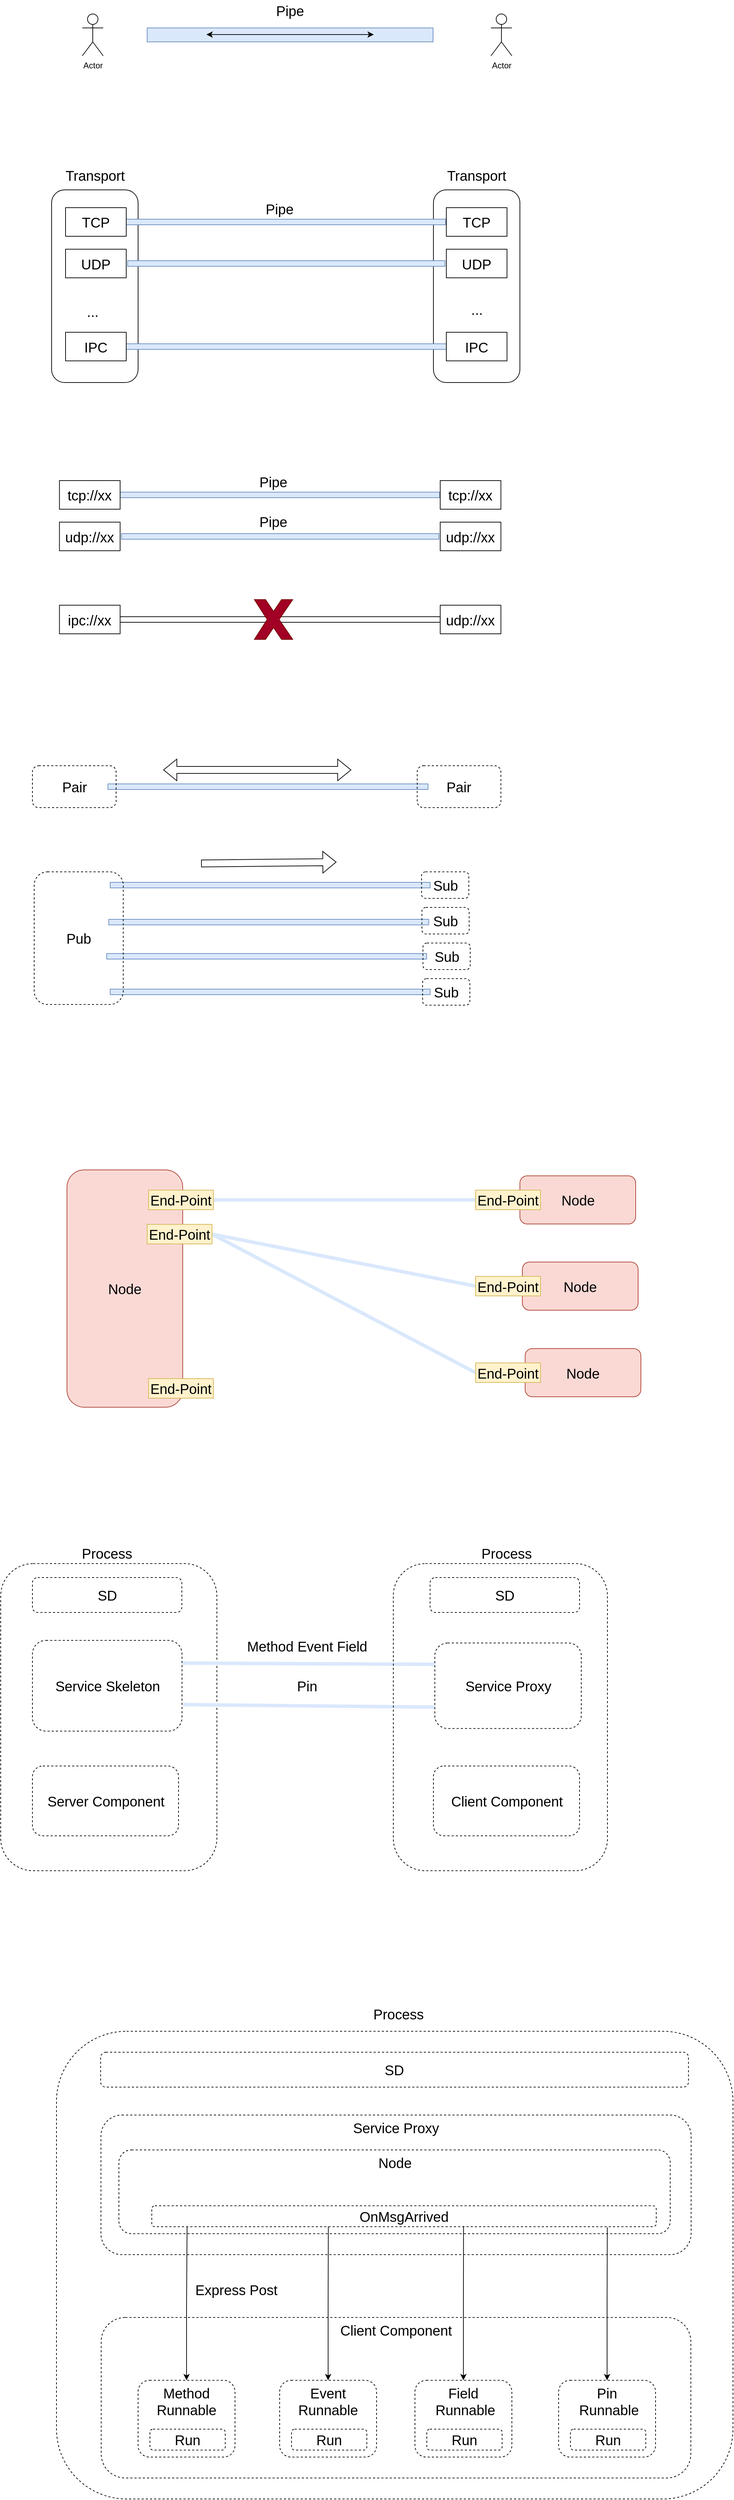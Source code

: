 <mxfile version="20.8.23" type="github">
  <diagram name="第 1 页" id="jIALP_Qu_OMVzzjKfbdN">
    <mxGraphModel dx="1434" dy="790" grid="1" gridSize="10" guides="1" tooltips="1" connect="1" arrows="1" fold="1" page="0" pageScale="1" pageWidth="3300" pageHeight="4681" math="0" shadow="0">
      <root>
        <mxCell id="0" />
        <mxCell id="1" parent="0" />
        <mxCell id="VlplCTbGySArgwU-pw7Q-80" value="" style="rounded=1;whiteSpace=wrap;html=1;dashed=1;fontSize=20;fillColor=none;" vertex="1" parent="1">
          <mxGeometry x="340" y="3150" width="970" height="670" as="geometry" />
        </mxCell>
        <mxCell id="VlplCTbGySArgwU-pw7Q-82" value="Client&amp;nbsp;Component" style="rounded=1;whiteSpace=wrap;html=1;dashed=1;fontSize=20;fillColor=none;verticalAlign=top;container=0;" vertex="1" parent="1">
          <mxGeometry x="404.13" y="3560" width="845.5" height="230" as="geometry" />
        </mxCell>
        <mxCell id="oMI9exQP8Ro3YuZZ36rO-1" value="" style="rounded=0;whiteSpace=wrap;html=1;fillColor=#dae8fc;strokeColor=#6c8ebf;" parent="1" vertex="1">
          <mxGeometry x="413.75" y="1363" width="459" height="8" as="geometry" />
        </mxCell>
        <mxCell id="oMI9exQP8Ro3YuZZ36rO-14" value="Pair" style="rounded=1;whiteSpace=wrap;html=1;fontSize=20;fillColor=none;dashed=1;" parent="1" vertex="1">
          <mxGeometry x="857.25" y="1337" width="120" height="60" as="geometry" />
        </mxCell>
        <mxCell id="oMI9exQP8Ro3YuZZ36rO-13" value="Pair" style="rounded=1;whiteSpace=wrap;html=1;fontSize=20;fillColor=none;dashed=1;" parent="1" vertex="1">
          <mxGeometry x="305.5" y="1337" width="120" height="60" as="geometry" />
        </mxCell>
        <mxCell id="vvXEJO5Gxhm5R_YY8Jwg-34" value="" style="rounded=1;whiteSpace=wrap;html=1;fontSize=20;" parent="1" vertex="1">
          <mxGeometry x="880.5" y="512" width="124" height="276" as="geometry" />
        </mxCell>
        <mxCell id="vvXEJO5Gxhm5R_YY8Jwg-33" value="" style="rounded=1;whiteSpace=wrap;html=1;fontSize=20;" parent="1" vertex="1">
          <mxGeometry x="333" y="512" width="124" height="276" as="geometry" />
        </mxCell>
        <mxCell id="egSyH-RiIAFcxhQm0xI7-1" value="" style="rounded=0;whiteSpace=wrap;html=1;fillColor=#dae8fc;strokeColor=#6c8ebf;" parent="1" vertex="1">
          <mxGeometry x="470" y="280" width="410" height="20" as="geometry" />
        </mxCell>
        <mxCell id="egSyH-RiIAFcxhQm0xI7-3" value="" style="endArrow=classic;startArrow=classic;html=1;rounded=0;" parent="1" edge="1">
          <mxGeometry width="50" height="50" relative="1" as="geometry">
            <mxPoint x="555" y="289.5" as="sourcePoint" />
            <mxPoint x="795" y="289.5" as="targetPoint" />
          </mxGeometry>
        </mxCell>
        <mxCell id="egSyH-RiIAFcxhQm0xI7-4" value="Actor" style="shape=umlActor;verticalLabelPosition=bottom;verticalAlign=top;html=1;outlineConnect=0;" parent="1" vertex="1">
          <mxGeometry x="377" y="260" width="30" height="60" as="geometry" />
        </mxCell>
        <mxCell id="egSyH-RiIAFcxhQm0xI7-5" value="Actor" style="shape=umlActor;verticalLabelPosition=bottom;verticalAlign=top;html=1;outlineConnect=0;" parent="1" vertex="1">
          <mxGeometry x="963" y="260" width="30" height="60" as="geometry" />
        </mxCell>
        <mxCell id="egSyH-RiIAFcxhQm0xI7-6" value="Pipe" style="text;html=1;strokeColor=none;fillColor=none;align=center;verticalAlign=middle;whiteSpace=wrap;rounded=0;fontSize=20;" parent="1" vertex="1">
          <mxGeometry x="645" y="240" width="60" height="30" as="geometry" />
        </mxCell>
        <mxCell id="vvXEJO5Gxhm5R_YY8Jwg-16" value="" style="rounded=0;whiteSpace=wrap;html=1;fillColor=#dae8fc;strokeColor=#6c8ebf;" parent="1" vertex="1">
          <mxGeometry x="439" y="554" width="459" height="8" as="geometry" />
        </mxCell>
        <mxCell id="vvXEJO5Gxhm5R_YY8Jwg-22" value="TCP" style="rounded=0;whiteSpace=wrap;html=1;fontSize=20;" parent="1" vertex="1">
          <mxGeometry x="353" y="537.5" width="87" height="41" as="geometry" />
        </mxCell>
        <mxCell id="vvXEJO5Gxhm5R_YY8Jwg-23" value="TCP" style="rounded=0;whiteSpace=wrap;html=1;fontSize=20;" parent="1" vertex="1">
          <mxGeometry x="899" y="537.5" width="87" height="41" as="geometry" />
        </mxCell>
        <mxCell id="vvXEJO5Gxhm5R_YY8Jwg-24" value="" style="rounded=0;whiteSpace=wrap;html=1;fillColor=#dae8fc;strokeColor=#6c8ebf;" parent="1" vertex="1">
          <mxGeometry x="442" y="613.5" width="455" height="8" as="geometry" />
        </mxCell>
        <mxCell id="vvXEJO5Gxhm5R_YY8Jwg-25" value="UDP" style="rounded=0;whiteSpace=wrap;html=1;fontSize=20;" parent="1" vertex="1">
          <mxGeometry x="353" y="597" width="87" height="41" as="geometry" />
        </mxCell>
        <mxCell id="vvXEJO5Gxhm5R_YY8Jwg-26" value="UDP" style="rounded=0;whiteSpace=wrap;html=1;fontSize=20;" parent="1" vertex="1">
          <mxGeometry x="899" y="597" width="87" height="41" as="geometry" />
        </mxCell>
        <mxCell id="vvXEJO5Gxhm5R_YY8Jwg-27" value="" style="rounded=0;whiteSpace=wrap;html=1;fillColor=#dae8fc;strokeColor=#6c8ebf;" parent="1" vertex="1">
          <mxGeometry x="433" y="732.5" width="466" height="8" as="geometry" />
        </mxCell>
        <mxCell id="vvXEJO5Gxhm5R_YY8Jwg-28" value="IPC" style="rounded=0;whiteSpace=wrap;html=1;fontSize=20;" parent="1" vertex="1">
          <mxGeometry x="353" y="716" width="87" height="41" as="geometry" />
        </mxCell>
        <mxCell id="vvXEJO5Gxhm5R_YY8Jwg-29" value="IPC" style="rounded=0;whiteSpace=wrap;html=1;fontSize=20;" parent="1" vertex="1">
          <mxGeometry x="899" y="716" width="87" height="41" as="geometry" />
        </mxCell>
        <mxCell id="vvXEJO5Gxhm5R_YY8Jwg-30" value="..." style="text;html=1;strokeColor=none;fillColor=none;align=center;verticalAlign=middle;whiteSpace=wrap;rounded=0;fontSize=20;" parent="1" vertex="1">
          <mxGeometry x="362" y="671" width="60" height="30" as="geometry" />
        </mxCell>
        <mxCell id="vvXEJO5Gxhm5R_YY8Jwg-31" value="..." style="text;html=1;strokeColor=none;fillColor=none;align=center;verticalAlign=middle;whiteSpace=wrap;rounded=0;fontSize=20;" parent="1" vertex="1">
          <mxGeometry x="912.5" y="668" width="60" height="30" as="geometry" />
        </mxCell>
        <mxCell id="vvXEJO5Gxhm5R_YY8Jwg-35" value="Transport" style="text;html=1;strokeColor=none;fillColor=none;align=center;verticalAlign=middle;whiteSpace=wrap;rounded=0;fontSize=20;" parent="1" vertex="1">
          <mxGeometry x="338.5" y="478" width="113" height="26" as="geometry" />
        </mxCell>
        <mxCell id="vvXEJO5Gxhm5R_YY8Jwg-36" value="Transport" style="text;html=1;strokeColor=none;fillColor=none;align=center;verticalAlign=middle;whiteSpace=wrap;rounded=0;fontSize=20;" parent="1" vertex="1">
          <mxGeometry x="886" y="478" width="113" height="26" as="geometry" />
        </mxCell>
        <mxCell id="vvXEJO5Gxhm5R_YY8Jwg-37" value="Pipe" style="text;html=1;strokeColor=none;fillColor=none;align=center;verticalAlign=middle;whiteSpace=wrap;rounded=0;fontSize=20;" parent="1" vertex="1">
          <mxGeometry x="630" y="524" width="60" height="30" as="geometry" />
        </mxCell>
        <mxCell id="vvXEJO5Gxhm5R_YY8Jwg-40" value="" style="rounded=0;whiteSpace=wrap;html=1;fillColor=#dae8fc;strokeColor=#6c8ebf;" parent="1" vertex="1">
          <mxGeometry x="430.25" y="945" width="459" height="8" as="geometry" />
        </mxCell>
        <mxCell id="vvXEJO5Gxhm5R_YY8Jwg-41" value="tcp://xx" style="rounded=0;whiteSpace=wrap;html=1;fontSize=20;" parent="1" vertex="1">
          <mxGeometry x="344.25" y="928.5" width="87" height="41" as="geometry" />
        </mxCell>
        <mxCell id="vvXEJO5Gxhm5R_YY8Jwg-42" value="tcp://xx" style="rounded=0;whiteSpace=wrap;html=1;fontSize=20;" parent="1" vertex="1">
          <mxGeometry x="890.25" y="928.5" width="87" height="41" as="geometry" />
        </mxCell>
        <mxCell id="vvXEJO5Gxhm5R_YY8Jwg-43" value="" style="rounded=0;whiteSpace=wrap;html=1;fillColor=#dae8fc;strokeColor=#6c8ebf;" parent="1" vertex="1">
          <mxGeometry x="433.25" y="1004.5" width="455" height="8" as="geometry" />
        </mxCell>
        <mxCell id="vvXEJO5Gxhm5R_YY8Jwg-44" value="udp://xx" style="rounded=0;whiteSpace=wrap;html=1;fontSize=20;" parent="1" vertex="1">
          <mxGeometry x="344.25" y="988" width="87" height="41" as="geometry" />
        </mxCell>
        <mxCell id="vvXEJO5Gxhm5R_YY8Jwg-45" value="udp://xx" style="rounded=0;whiteSpace=wrap;html=1;fontSize=20;" parent="1" vertex="1">
          <mxGeometry x="890.25" y="988" width="87" height="41" as="geometry" />
        </mxCell>
        <mxCell id="vvXEJO5Gxhm5R_YY8Jwg-46" value="" style="rounded=0;whiteSpace=wrap;html=1;" parent="1" vertex="1">
          <mxGeometry x="424.25" y="1123.5" width="466" height="8" as="geometry" />
        </mxCell>
        <mxCell id="vvXEJO5Gxhm5R_YY8Jwg-47" value="ipc://xx" style="rounded=0;whiteSpace=wrap;html=1;fontSize=20;" parent="1" vertex="1">
          <mxGeometry x="344.25" y="1107" width="87" height="41" as="geometry" />
        </mxCell>
        <mxCell id="vvXEJO5Gxhm5R_YY8Jwg-48" value="udp://xx" style="rounded=0;whiteSpace=wrap;html=1;fontSize=20;" parent="1" vertex="1">
          <mxGeometry x="890.25" y="1107" width="87" height="41" as="geometry" />
        </mxCell>
        <mxCell id="vvXEJO5Gxhm5R_YY8Jwg-53" value="Pipe" style="text;html=1;strokeColor=none;fillColor=none;align=center;verticalAlign=middle;whiteSpace=wrap;rounded=0;fontSize=20;" parent="1" vertex="1">
          <mxGeometry x="621.25" y="915" width="60" height="30" as="geometry" />
        </mxCell>
        <mxCell id="vvXEJO5Gxhm5R_YY8Jwg-54" value="" style="verticalLabelPosition=bottom;verticalAlign=top;html=1;shape=mxgraph.basic.x;fontSize=20;fillColor=#a20025;fontColor=#ffffff;strokeColor=#6F0000;" parent="1" vertex="1">
          <mxGeometry x="623.75" y="1099" width="55" height="57" as="geometry" />
        </mxCell>
        <mxCell id="vvXEJO5Gxhm5R_YY8Jwg-55" value="Pipe" style="text;html=1;strokeColor=none;fillColor=none;align=center;verticalAlign=middle;whiteSpace=wrap;rounded=0;fontSize=20;" parent="1" vertex="1">
          <mxGeometry x="621.25" y="972" width="60" height="30" as="geometry" />
        </mxCell>
        <mxCell id="oMI9exQP8Ro3YuZZ36rO-4" value="" style="rounded=0;whiteSpace=wrap;html=1;fillColor=#dae8fc;strokeColor=#6c8ebf;rotation=0;" parent="1" vertex="1">
          <mxGeometry x="417" y="1504" width="458.75" height="8" as="geometry" />
        </mxCell>
        <mxCell id="oMI9exQP8Ro3YuZZ36rO-15" value="" style="rounded=0;whiteSpace=wrap;html=1;fillColor=#dae8fc;strokeColor=#6c8ebf;" parent="1" vertex="1">
          <mxGeometry x="415" y="1557" width="458.75" height="8" as="geometry" />
        </mxCell>
        <mxCell id="oMI9exQP8Ro3YuZZ36rO-16" value="" style="rounded=0;whiteSpace=wrap;html=1;fillColor=#dae8fc;strokeColor=#6c8ebf;rotation=0;" parent="1" vertex="1">
          <mxGeometry x="412" y="1606" width="458.75" height="8" as="geometry" />
        </mxCell>
        <mxCell id="oMI9exQP8Ro3YuZZ36rO-17" value="" style="rounded=0;whiteSpace=wrap;html=1;fillColor=#dae8fc;strokeColor=#6c8ebf;rotation=0;" parent="1" vertex="1">
          <mxGeometry x="417" y="1657" width="458.75" height="8" as="geometry" />
        </mxCell>
        <mxCell id="oMI9exQP8Ro3YuZZ36rO-18" value="Pub" style="rounded=1;whiteSpace=wrap;html=1;fontSize=20;fillColor=none;dashed=1;" parent="1" vertex="1">
          <mxGeometry x="308" y="1489" width="127.75" height="190" as="geometry" />
        </mxCell>
        <mxCell id="oMI9exQP8Ro3YuZZ36rO-19" value="Sub" style="rounded=1;whiteSpace=wrap;html=1;fontSize=20;fillColor=none;dashed=1;" parent="1" vertex="1">
          <mxGeometry x="863.5" y="1489" width="67.75" height="38" as="geometry" />
        </mxCell>
        <mxCell id="oMI9exQP8Ro3YuZZ36rO-23" value="Sub" style="rounded=1;whiteSpace=wrap;html=1;fontSize=20;fillColor=none;dashed=1;" parent="1" vertex="1">
          <mxGeometry x="864" y="1540" width="67.75" height="38" as="geometry" />
        </mxCell>
        <mxCell id="oMI9exQP8Ro3YuZZ36rO-24" value="Sub" style="rounded=1;whiteSpace=wrap;html=1;fontSize=20;fillColor=none;dashed=1;" parent="1" vertex="1">
          <mxGeometry x="865.5" y="1591" width="67.75" height="38" as="geometry" />
        </mxCell>
        <mxCell id="oMI9exQP8Ro3YuZZ36rO-25" value="Sub" style="rounded=1;whiteSpace=wrap;html=1;fontSize=20;fillColor=none;dashed=1;" parent="1" vertex="1">
          <mxGeometry x="865" y="1642" width="67.75" height="38" as="geometry" />
        </mxCell>
        <mxCell id="VlplCTbGySArgwU-pw7Q-2" value="" style="shape=flexArrow;endArrow=classic;html=1;rounded=0;fontSize=20;" edge="1" parent="1">
          <mxGeometry width="50" height="50" relative="1" as="geometry">
            <mxPoint x="547.38" y="1477" as="sourcePoint" />
            <mxPoint x="741.38" y="1475" as="targetPoint" />
          </mxGeometry>
        </mxCell>
        <mxCell id="VlplCTbGySArgwU-pw7Q-3" value="" style="shape=flexArrow;endArrow=classic;startArrow=classic;html=1;rounded=0;fontSize=20;" edge="1" parent="1">
          <mxGeometry width="100" height="100" relative="1" as="geometry">
            <mxPoint x="493.06" y="1343" as="sourcePoint" />
            <mxPoint x="762.68" y="1343" as="targetPoint" />
          </mxGeometry>
        </mxCell>
        <mxCell id="VlplCTbGySArgwU-pw7Q-4" value="Node" style="rounded=1;whiteSpace=wrap;html=1;fontSize=20;fillColor=#fad9d5;strokeColor=#ae4132;" vertex="1" parent="1">
          <mxGeometry x="355" y="1916" width="166" height="340" as="geometry" />
        </mxCell>
        <mxCell id="VlplCTbGySArgwU-pw7Q-23" style="edgeStyle=none;rounded=0;orthogonalLoop=1;jettySize=auto;html=1;exitX=1;exitY=0.5;exitDx=0;exitDy=0;entryX=0;entryY=0.5;entryDx=0;entryDy=0;strokeColor=#dae8fc;fontSize=20;fillColor=#DAE8FC;strokeWidth=5;startArrow=none;startFill=0;endArrow=none;endFill=0;" edge="1" parent="1" source="VlplCTbGySArgwU-pw7Q-5" target="VlplCTbGySArgwU-pw7Q-13">
          <mxGeometry relative="1" as="geometry" />
        </mxCell>
        <mxCell id="VlplCTbGySArgwU-pw7Q-5" value="End-Point" style="rounded=0;whiteSpace=wrap;html=1;fontSize=20;fillColor=#fff2cc;strokeColor=#d6b656;" vertex="1" parent="1">
          <mxGeometry x="472" y="1945" width="93" height="28" as="geometry" />
        </mxCell>
        <mxCell id="VlplCTbGySArgwU-pw7Q-24" style="edgeStyle=none;rounded=0;orthogonalLoop=1;jettySize=auto;html=1;exitX=1;exitY=0.5;exitDx=0;exitDy=0;entryX=0;entryY=0.5;entryDx=0;entryDy=0;strokeColor=#dae8fc;strokeWidth=5;fontSize=20;startArrow=none;startFill=0;endArrow=none;endFill=0;fillColor=#DAE8FC;" edge="1" parent="1" source="VlplCTbGySArgwU-pw7Q-6" target="VlplCTbGySArgwU-pw7Q-14">
          <mxGeometry relative="1" as="geometry" />
        </mxCell>
        <mxCell id="VlplCTbGySArgwU-pw7Q-25" style="edgeStyle=none;rounded=0;orthogonalLoop=1;jettySize=auto;html=1;exitX=1;exitY=0.5;exitDx=0;exitDy=0;entryX=0;entryY=0.5;entryDx=0;entryDy=0;strokeColor=#dae8fc;strokeWidth=5;fontSize=20;startArrow=none;startFill=0;endArrow=none;endFill=0;fillColor=#DAE8FC;" edge="1" parent="1" source="VlplCTbGySArgwU-pw7Q-6" target="VlplCTbGySArgwU-pw7Q-15">
          <mxGeometry relative="1" as="geometry" />
        </mxCell>
        <mxCell id="VlplCTbGySArgwU-pw7Q-6" value="End-Point" style="rounded=0;whiteSpace=wrap;html=1;fontSize=20;fillColor=#fff2cc;strokeColor=#d6b656;" vertex="1" parent="1">
          <mxGeometry x="470" y="1994" width="93" height="28" as="geometry" />
        </mxCell>
        <mxCell id="VlplCTbGySArgwU-pw7Q-7" value="End-Point" style="rounded=0;whiteSpace=wrap;html=1;fontSize=20;fillColor=#fff2cc;strokeColor=#d6b656;" vertex="1" parent="1">
          <mxGeometry x="472" y="2215" width="93" height="28" as="geometry" />
        </mxCell>
        <mxCell id="VlplCTbGySArgwU-pw7Q-9" value="Node" style="rounded=1;whiteSpace=wrap;html=1;fontSize=20;fillColor=#fad9d5;strokeColor=#ae4132;" vertex="1" parent="1">
          <mxGeometry x="1004.5" y="1924.5" width="166" height="69" as="geometry" />
        </mxCell>
        <mxCell id="VlplCTbGySArgwU-pw7Q-10" value="Node" style="rounded=1;whiteSpace=wrap;html=1;fontSize=20;fillColor=#fad9d5;strokeColor=#ae4132;" vertex="1" parent="1">
          <mxGeometry x="1008" y="2048" width="166" height="69" as="geometry" />
        </mxCell>
        <mxCell id="VlplCTbGySArgwU-pw7Q-11" value="Node" style="rounded=1;whiteSpace=wrap;html=1;fontSize=20;fillColor=#fad9d5;strokeColor=#ae4132;" vertex="1" parent="1">
          <mxGeometry x="1012" y="2172" width="166" height="69" as="geometry" />
        </mxCell>
        <mxCell id="VlplCTbGySArgwU-pw7Q-13" value="End-Point" style="rounded=0;whiteSpace=wrap;html=1;fontSize=20;flipH=1;fillColor=#fff2cc;strokeColor=#d6b656;" vertex="1" parent="1">
          <mxGeometry x="941" y="1945" width="93" height="28" as="geometry" />
        </mxCell>
        <mxCell id="VlplCTbGySArgwU-pw7Q-14" value="End-Point" style="rounded=0;whiteSpace=wrap;html=1;fontSize=20;flipH=1;fillColor=#fff2cc;strokeColor=#d6b656;" vertex="1" parent="1">
          <mxGeometry x="941" y="2068.5" width="93" height="28" as="geometry" />
        </mxCell>
        <mxCell id="VlplCTbGySArgwU-pw7Q-15" value="End-Point" style="rounded=0;whiteSpace=wrap;html=1;fontSize=20;flipH=1;fillColor=#fff2cc;strokeColor=#d6b656;" vertex="1" parent="1">
          <mxGeometry x="941" y="2192.5" width="93" height="28" as="geometry" />
        </mxCell>
        <mxCell id="VlplCTbGySArgwU-pw7Q-28" value="" style="rounded=1;whiteSpace=wrap;html=1;dashed=1;fontSize=20;fillColor=none;" vertex="1" parent="1">
          <mxGeometry x="260" y="2480" width="310" height="440" as="geometry" />
        </mxCell>
        <mxCell id="VlplCTbGySArgwU-pw7Q-38" style="edgeStyle=none;rounded=0;orthogonalLoop=1;jettySize=auto;html=1;exitX=1;exitY=0.25;exitDx=0;exitDy=0;entryX=0;entryY=0.25;entryDx=0;entryDy=0;strokeColor=#dae8fc;strokeWidth=5;fontSize=20;startArrow=none;startFill=0;endArrow=none;endFill=0;fillColor=#DAE8FC;" edge="1" parent="1" source="VlplCTbGySArgwU-pw7Q-31" target="VlplCTbGySArgwU-pw7Q-35">
          <mxGeometry relative="1" as="geometry" />
        </mxCell>
        <mxCell id="VlplCTbGySArgwU-pw7Q-39" style="edgeStyle=none;rounded=0;orthogonalLoop=1;jettySize=auto;html=1;exitX=1.005;exitY=0.708;exitDx=0;exitDy=0;entryX=0;entryY=0.75;entryDx=0;entryDy=0;strokeColor=#dae8fc;strokeWidth=5;fontSize=20;startArrow=none;startFill=0;endArrow=none;endFill=0;fillColor=#DAE8FC;exitPerimeter=0;" edge="1" parent="1" source="VlplCTbGySArgwU-pw7Q-31" target="VlplCTbGySArgwU-pw7Q-35">
          <mxGeometry relative="1" as="geometry" />
        </mxCell>
        <mxCell id="VlplCTbGySArgwU-pw7Q-31" value="Service&amp;nbsp;Skeleton" style="rounded=1;whiteSpace=wrap;html=1;dashed=1;fontSize=20;fillColor=none;" vertex="1" parent="1">
          <mxGeometry x="305.5" y="2590" width="214.5" height="130" as="geometry" />
        </mxCell>
        <mxCell id="VlplCTbGySArgwU-pw7Q-32" value="" style="rounded=1;whiteSpace=wrap;html=1;dashed=1;fontSize=20;fillColor=none;" vertex="1" parent="1">
          <mxGeometry x="823" y="2480" width="307" height="440" as="geometry" />
        </mxCell>
        <mxCell id="VlplCTbGySArgwU-pw7Q-33" value="SD" style="rounded=1;whiteSpace=wrap;html=1;dashed=1;fontSize=20;fillColor=none;" vertex="1" parent="1">
          <mxGeometry x="875.75" y="2500" width="214.25" height="50" as="geometry" />
        </mxCell>
        <mxCell id="VlplCTbGySArgwU-pw7Q-34" value="Client&amp;nbsp;Component" style="rounded=1;whiteSpace=wrap;html=1;dashed=1;fontSize=20;fillColor=none;" vertex="1" parent="1">
          <mxGeometry x="880.5" y="2770" width="209.5" height="100" as="geometry" />
        </mxCell>
        <mxCell id="VlplCTbGySArgwU-pw7Q-35" value="Service&amp;nbsp;Proxy" style="rounded=1;whiteSpace=wrap;html=1;dashed=1;fontSize=20;fillColor=none;" vertex="1" parent="1">
          <mxGeometry x="882.5" y="2593.75" width="210" height="122.5" as="geometry" />
        </mxCell>
        <mxCell id="VlplCTbGySArgwU-pw7Q-36" value="SD" style="rounded=1;whiteSpace=wrap;html=1;dashed=1;fontSize=20;fillColor=none;" vertex="1" parent="1">
          <mxGeometry x="305.5" y="2500" width="214.25" height="50" as="geometry" />
        </mxCell>
        <mxCell id="VlplCTbGySArgwU-pw7Q-37" value="Server Component" style="rounded=1;whiteSpace=wrap;html=1;dashed=1;fontSize=20;fillColor=none;" vertex="1" parent="1">
          <mxGeometry x="305.5" y="2770" width="209.5" height="100" as="geometry" />
        </mxCell>
        <mxCell id="VlplCTbGySArgwU-pw7Q-40" value="Method Event Field" style="text;html=1;strokeColor=none;fillColor=none;align=center;verticalAlign=middle;whiteSpace=wrap;rounded=0;fontSize=20;" vertex="1" parent="1">
          <mxGeometry x="610" y="2580" width="179" height="36" as="geometry" />
        </mxCell>
        <mxCell id="VlplCTbGySArgwU-pw7Q-41" value="Pin" style="text;html=1;strokeColor=none;fillColor=none;align=center;verticalAlign=middle;whiteSpace=wrap;rounded=0;fontSize=20;" vertex="1" parent="1">
          <mxGeometry x="610" y="2637" width="179" height="36" as="geometry" />
        </mxCell>
        <mxCell id="VlplCTbGySArgwU-pw7Q-42" value="Process" style="text;html=1;strokeColor=none;fillColor=none;align=center;verticalAlign=middle;whiteSpace=wrap;rounded=0;fontSize=20;" vertex="1" parent="1">
          <mxGeometry x="370.25" y="2450" width="85" height="30" as="geometry" />
        </mxCell>
        <mxCell id="VlplCTbGySArgwU-pw7Q-43" value="Process" style="text;html=1;strokeColor=none;fillColor=none;align=center;verticalAlign=middle;whiteSpace=wrap;rounded=0;fontSize=20;" vertex="1" parent="1">
          <mxGeometry x="942.75" y="2450" width="85" height="30" as="geometry" />
        </mxCell>
        <mxCell id="VlplCTbGySArgwU-pw7Q-49" value="" style="group" vertex="1" connectable="0" parent="1">
          <mxGeometry x="457" y="3650" width="139" height="110" as="geometry" />
        </mxCell>
        <mxCell id="VlplCTbGySArgwU-pw7Q-87" value="" style="group" vertex="1" connectable="0" parent="VlplCTbGySArgwU-pw7Q-49">
          <mxGeometry width="139" height="110" as="geometry" />
        </mxCell>
        <mxCell id="VlplCTbGySArgwU-pw7Q-46" value="Method Runnable" style="rounded=1;whiteSpace=wrap;html=1;dashed=1;fontSize=20;fillColor=none;verticalAlign=top;" vertex="1" parent="VlplCTbGySArgwU-pw7Q-87">
          <mxGeometry width="139" height="110" as="geometry" />
        </mxCell>
        <mxCell id="VlplCTbGySArgwU-pw7Q-47" value="Run" style="rounded=1;whiteSpace=wrap;html=1;dashed=1;fontSize=20;fillColor=none;" vertex="1" parent="VlplCTbGySArgwU-pw7Q-87">
          <mxGeometry x="17" y="70" width="108" height="30" as="geometry" />
        </mxCell>
        <mxCell id="VlplCTbGySArgwU-pw7Q-50" value="" style="group" vertex="1" connectable="0" parent="1">
          <mxGeometry x="660" y="3650" width="139" height="110" as="geometry" />
        </mxCell>
        <mxCell id="VlplCTbGySArgwU-pw7Q-51" value="Event Runnable" style="rounded=1;whiteSpace=wrap;html=1;dashed=1;fontSize=20;fillColor=none;verticalAlign=top;" vertex="1" parent="VlplCTbGySArgwU-pw7Q-50">
          <mxGeometry width="139" height="110" as="geometry" />
        </mxCell>
        <mxCell id="VlplCTbGySArgwU-pw7Q-52" value="Run" style="rounded=1;whiteSpace=wrap;html=1;dashed=1;fontSize=20;fillColor=none;" vertex="1" parent="VlplCTbGySArgwU-pw7Q-50">
          <mxGeometry x="17" y="70" width="108" height="30" as="geometry" />
        </mxCell>
        <mxCell id="VlplCTbGySArgwU-pw7Q-53" value="" style="group" vertex="1" connectable="0" parent="1">
          <mxGeometry x="854" y="3650" width="139" height="110" as="geometry" />
        </mxCell>
        <mxCell id="VlplCTbGySArgwU-pw7Q-54" value="Field&lt;br&gt;&amp;nbsp;Runnable" style="rounded=1;whiteSpace=wrap;html=1;dashed=1;fontSize=20;fillColor=none;verticalAlign=top;" vertex="1" parent="VlplCTbGySArgwU-pw7Q-53">
          <mxGeometry width="139" height="110" as="geometry" />
        </mxCell>
        <mxCell id="VlplCTbGySArgwU-pw7Q-55" value="Run" style="rounded=1;whiteSpace=wrap;html=1;dashed=1;fontSize=20;fillColor=none;" vertex="1" parent="VlplCTbGySArgwU-pw7Q-53">
          <mxGeometry x="17" y="70" width="108" height="30" as="geometry" />
        </mxCell>
        <mxCell id="VlplCTbGySArgwU-pw7Q-56" value="" style="group" vertex="1" connectable="0" parent="1">
          <mxGeometry x="1060" y="3650" width="139" height="110" as="geometry" />
        </mxCell>
        <mxCell id="VlplCTbGySArgwU-pw7Q-57" value="Pin&lt;br&gt;&amp;nbsp;Runnable" style="rounded=1;whiteSpace=wrap;html=1;dashed=1;fontSize=20;fillColor=none;verticalAlign=top;" vertex="1" parent="VlplCTbGySArgwU-pw7Q-56">
          <mxGeometry width="139" height="110" as="geometry" />
        </mxCell>
        <mxCell id="VlplCTbGySArgwU-pw7Q-58" value="Run" style="rounded=1;whiteSpace=wrap;html=1;dashed=1;fontSize=20;fillColor=none;" vertex="1" parent="VlplCTbGySArgwU-pw7Q-56">
          <mxGeometry x="17" y="70" width="108" height="30" as="geometry" />
        </mxCell>
        <mxCell id="VlplCTbGySArgwU-pw7Q-81" value="SD" style="rounded=1;whiteSpace=wrap;html=1;dashed=1;fontSize=20;fillColor=none;" vertex="1" parent="1">
          <mxGeometry x="403.25" y="3180" width="843" height="50" as="geometry" />
        </mxCell>
        <mxCell id="VlplCTbGySArgwU-pw7Q-83" value="Service&amp;nbsp;Proxy" style="rounded=1;whiteSpace=wrap;html=1;dashed=1;fontSize=20;fillColor=none;verticalAlign=top;" vertex="1" parent="1">
          <mxGeometry x="403.75" y="3270" width="846.25" height="200" as="geometry" />
        </mxCell>
        <mxCell id="VlplCTbGySArgwU-pw7Q-84" value="Process" style="text;html=1;strokeColor=none;fillColor=none;align=center;verticalAlign=middle;whiteSpace=wrap;rounded=0;fontSize=20;" vertex="1" parent="1">
          <mxGeometry x="787.75" y="3110" width="85" height="30" as="geometry" />
        </mxCell>
        <mxCell id="VlplCTbGySArgwU-pw7Q-85" value="Node" style="rounded=1;whiteSpace=wrap;html=1;dashed=1;fontSize=20;fillColor=none;verticalAlign=top;" vertex="1" parent="1">
          <mxGeometry x="429.5" y="3320" width="790.5" height="120" as="geometry" />
        </mxCell>
        <mxCell id="VlplCTbGySArgwU-pw7Q-86" value="OnMsgArrived" style="rounded=1;whiteSpace=wrap;html=1;dashed=1;fontSize=20;fillColor=none;" vertex="1" parent="1">
          <mxGeometry x="476.63" y="3400" width="723.37" height="30" as="geometry" />
        </mxCell>
        <mxCell id="VlplCTbGySArgwU-pw7Q-88" style="edgeStyle=orthogonalEdgeStyle;rounded=0;orthogonalLoop=1;jettySize=auto;html=1;exitX=0.5;exitY=0;exitDx=0;exitDy=0;entryX=0.07;entryY=1;entryDx=0;entryDy=0;entryPerimeter=0;strokeColor=#000000;strokeWidth=1;fontSize=20;startArrow=classic;startFill=1;endArrow=none;endFill=0;fillColor=#DAE8FC;" edge="1" parent="1" source="VlplCTbGySArgwU-pw7Q-46" target="VlplCTbGySArgwU-pw7Q-86">
          <mxGeometry relative="1" as="geometry" />
        </mxCell>
        <mxCell id="VlplCTbGySArgwU-pw7Q-89" style="edgeStyle=orthogonalEdgeStyle;rounded=0;orthogonalLoop=1;jettySize=auto;html=1;exitX=0.5;exitY=0;exitDx=0;exitDy=0;entryX=0.35;entryY=1;entryDx=0;entryDy=0;entryPerimeter=0;strokeColor=#000000;strokeWidth=1;fontSize=20;startArrow=classic;startFill=1;endArrow=none;endFill=0;fillColor=#DAE8FC;" edge="1" parent="1" source="VlplCTbGySArgwU-pw7Q-51" target="VlplCTbGySArgwU-pw7Q-86">
          <mxGeometry relative="1" as="geometry" />
        </mxCell>
        <mxCell id="VlplCTbGySArgwU-pw7Q-90" style="edgeStyle=orthogonalEdgeStyle;rounded=0;orthogonalLoop=1;jettySize=auto;html=1;exitX=0.5;exitY=0;exitDx=0;exitDy=0;entryX=0.618;entryY=0.967;entryDx=0;entryDy=0;entryPerimeter=0;strokeColor=#000000;strokeWidth=1;fontSize=20;startArrow=classic;startFill=1;endArrow=none;endFill=0;fillColor=#DAE8FC;" edge="1" parent="1" source="VlplCTbGySArgwU-pw7Q-54" target="VlplCTbGySArgwU-pw7Q-86">
          <mxGeometry relative="1" as="geometry" />
        </mxCell>
        <mxCell id="VlplCTbGySArgwU-pw7Q-91" style="edgeStyle=orthogonalEdgeStyle;rounded=0;orthogonalLoop=1;jettySize=auto;html=1;exitX=0.5;exitY=0;exitDx=0;exitDy=0;entryX=0.903;entryY=1.033;entryDx=0;entryDy=0;entryPerimeter=0;strokeColor=#000000;strokeWidth=1;fontSize=20;startArrow=classic;startFill=1;endArrow=none;endFill=0;fillColor=#DAE8FC;" edge="1" parent="1" source="VlplCTbGySArgwU-pw7Q-57" target="VlplCTbGySArgwU-pw7Q-86">
          <mxGeometry relative="1" as="geometry" />
        </mxCell>
        <mxCell id="VlplCTbGySArgwU-pw7Q-92" value="Express&amp;nbsp;Post" style="text;html=1;strokeColor=none;fillColor=none;align=center;verticalAlign=middle;whiteSpace=wrap;rounded=0;fontSize=20;" vertex="1" parent="1">
          <mxGeometry x="536" y="3510" width="124" height="20" as="geometry" />
        </mxCell>
      </root>
    </mxGraphModel>
  </diagram>
</mxfile>
